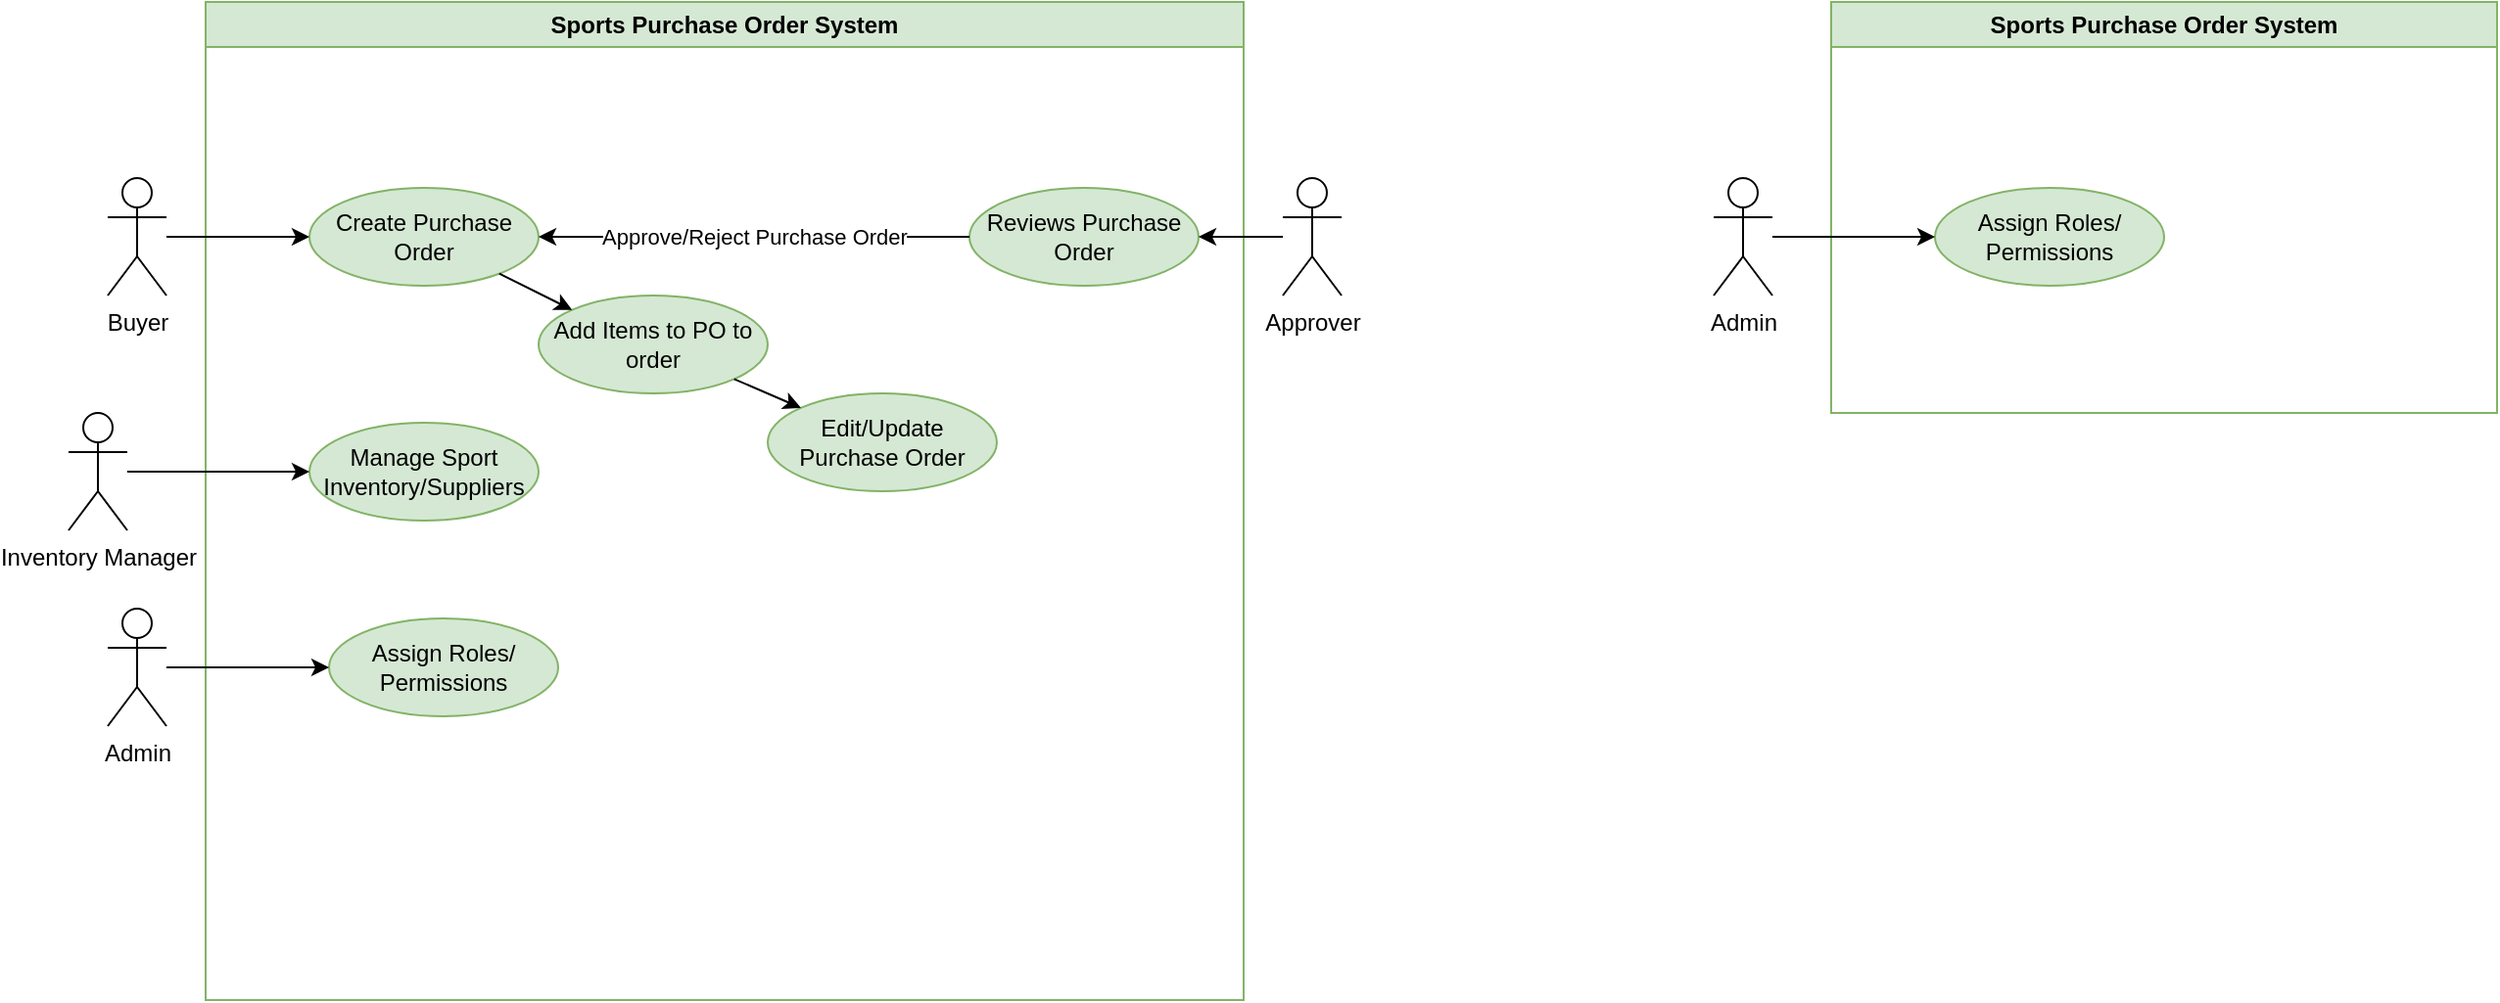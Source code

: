 <mxfile version="26.1.1">
  <diagram name="Page-1" id="9TuByx7-vyfJ2c3Vqewd">
    <mxGraphModel dx="1158" dy="628" grid="1" gridSize="10" guides="1" tooltips="1" connect="1" arrows="1" fold="1" page="1" pageScale="1" pageWidth="827" pageHeight="1169" math="0" shadow="0">
      <root>
        <mxCell id="0" />
        <mxCell id="1" parent="0" />
        <mxCell id="y8Js765iOle-kLW56YUG-2" value="Sports Purchase Order System" style="swimlane;whiteSpace=wrap;html=1;fillColor=#d5e8d4;strokeColor=#82b366;" vertex="1" parent="1">
          <mxGeometry x="300" y="60" width="530" height="510" as="geometry" />
        </mxCell>
        <mxCell id="y8Js765iOle-kLW56YUG-4" value="Create Purchase Order" style="ellipse;whiteSpace=wrap;html=1;fillColor=#d5e8d4;strokeColor=#82b366;" vertex="1" parent="y8Js765iOle-kLW56YUG-2">
          <mxGeometry x="53" y="95" width="117" height="50" as="geometry" />
        </mxCell>
        <mxCell id="y8Js765iOle-kLW56YUG-8" value="Add Items to PO to order" style="ellipse;whiteSpace=wrap;html=1;fillColor=#d5e8d4;strokeColor=#82b366;" vertex="1" parent="y8Js765iOle-kLW56YUG-2">
          <mxGeometry x="170" y="150" width="117" height="50" as="geometry" />
        </mxCell>
        <mxCell id="y8Js765iOle-kLW56YUG-9" value="" style="endArrow=classic;html=1;rounded=0;entryX=0;entryY=0;entryDx=0;entryDy=0;" edge="1" parent="y8Js765iOle-kLW56YUG-2" source="y8Js765iOle-kLW56YUG-4" target="y8Js765iOle-kLW56YUG-8">
          <mxGeometry width="50" height="50" relative="1" as="geometry">
            <mxPoint x="150" y="210" as="sourcePoint" />
            <mxPoint x="200" y="160" as="targetPoint" />
          </mxGeometry>
        </mxCell>
        <mxCell id="y8Js765iOle-kLW56YUG-11" value="Edit/Update Purchase Order" style="ellipse;whiteSpace=wrap;html=1;fillColor=#d5e8d4;strokeColor=#82b366;" vertex="1" parent="y8Js765iOle-kLW56YUG-2">
          <mxGeometry x="287" y="200" width="117" height="50" as="geometry" />
        </mxCell>
        <mxCell id="y8Js765iOle-kLW56YUG-12" value="" style="endArrow=classic;html=1;rounded=0;exitX=1;exitY=1;exitDx=0;exitDy=0;" edge="1" parent="y8Js765iOle-kLW56YUG-2" source="y8Js765iOle-kLW56YUG-8" target="y8Js765iOle-kLW56YUG-11">
          <mxGeometry width="50" height="50" relative="1" as="geometry">
            <mxPoint x="220" y="230" as="sourcePoint" />
            <mxPoint x="270" y="180" as="targetPoint" />
          </mxGeometry>
        </mxCell>
        <mxCell id="y8Js765iOle-kLW56YUG-17" value="Reviews Purchase Order" style="ellipse;whiteSpace=wrap;html=1;fillColor=#d5e8d4;strokeColor=#82b366;" vertex="1" parent="y8Js765iOle-kLW56YUG-2">
          <mxGeometry x="390" y="95" width="117" height="50" as="geometry" />
        </mxCell>
        <mxCell id="y8Js765iOle-kLW56YUG-19" value="" style="endArrow=classic;html=1;rounded=0;exitX=0;exitY=0.5;exitDx=0;exitDy=0;entryX=1;entryY=0.5;entryDx=0;entryDy=0;" edge="1" parent="y8Js765iOle-kLW56YUG-2" source="y8Js765iOle-kLW56YUG-17" target="y8Js765iOle-kLW56YUG-4">
          <mxGeometry relative="1" as="geometry">
            <mxPoint x="190" y="120" as="sourcePoint" />
            <mxPoint x="290" y="120" as="targetPoint" />
          </mxGeometry>
        </mxCell>
        <mxCell id="y8Js765iOle-kLW56YUG-20" value="Approve/Reject Purchase Order" style="edgeLabel;resizable=0;html=1;;align=center;verticalAlign=middle;" connectable="0" vertex="1" parent="y8Js765iOle-kLW56YUG-19">
          <mxGeometry relative="1" as="geometry" />
        </mxCell>
        <mxCell id="y8Js765iOle-kLW56YUG-53" value="Manage Sport Inventory/Suppliers" style="ellipse;whiteSpace=wrap;html=1;fillColor=#d5e8d4;strokeColor=#82b366;" vertex="1" parent="y8Js765iOle-kLW56YUG-2">
          <mxGeometry x="53" y="215" width="117" height="50" as="geometry" />
        </mxCell>
        <mxCell id="y8Js765iOle-kLW56YUG-54" value="&lt;div&gt;Inventory Manager&lt;/div&gt;&lt;div&gt;&lt;br&gt;&lt;/div&gt;" style="shape=umlActor;verticalLabelPosition=bottom;verticalAlign=top;html=1;outlineConnect=0;" vertex="1" parent="y8Js765iOle-kLW56YUG-2">
          <mxGeometry x="-70" y="210" width="30" height="60" as="geometry" />
        </mxCell>
        <mxCell id="y8Js765iOle-kLW56YUG-55" value="" style="endArrow=classic;html=1;rounded=0;entryX=0;entryY=0.5;entryDx=0;entryDy=0;" edge="1" parent="y8Js765iOle-kLW56YUG-2" source="y8Js765iOle-kLW56YUG-54" target="y8Js765iOle-kLW56YUG-53">
          <mxGeometry width="50" height="50" relative="1" as="geometry">
            <mxPoint x="-140" y="270" as="sourcePoint" />
            <mxPoint x="-90" y="220" as="targetPoint" />
          </mxGeometry>
        </mxCell>
        <mxCell id="y8Js765iOle-kLW56YUG-3" value="Buyer&lt;div&gt;&lt;br&gt;&lt;/div&gt;" style="shape=umlActor;verticalLabelPosition=bottom;verticalAlign=top;html=1;outlineConnect=0;" vertex="1" parent="1">
          <mxGeometry x="250" y="150" width="30" height="60" as="geometry" />
        </mxCell>
        <mxCell id="y8Js765iOle-kLW56YUG-5" value="" style="endArrow=classic;html=1;rounded=0;entryX=0;entryY=0.5;entryDx=0;entryDy=0;" edge="1" parent="1" source="y8Js765iOle-kLW56YUG-3" target="y8Js765iOle-kLW56YUG-4">
          <mxGeometry width="50" height="50" relative="1" as="geometry">
            <mxPoint x="310" y="210" as="sourcePoint" />
            <mxPoint x="360" y="160" as="targetPoint" />
          </mxGeometry>
        </mxCell>
        <mxCell id="y8Js765iOle-kLW56YUG-13" value="Approver&lt;div&gt;&lt;br&gt;&lt;/div&gt;" style="shape=umlActor;verticalLabelPosition=bottom;verticalAlign=top;html=1;outlineConnect=0;" vertex="1" parent="1">
          <mxGeometry x="850" y="150" width="30" height="60" as="geometry" />
        </mxCell>
        <mxCell id="y8Js765iOle-kLW56YUG-18" value="" style="endArrow=classic;html=1;rounded=0;entryX=1;entryY=0.5;entryDx=0;entryDy=0;" edge="1" parent="1" source="y8Js765iOle-kLW56YUG-13" target="y8Js765iOle-kLW56YUG-17">
          <mxGeometry width="50" height="50" relative="1" as="geometry">
            <mxPoint x="510" y="210" as="sourcePoint" />
            <mxPoint x="560" y="160" as="targetPoint" />
          </mxGeometry>
        </mxCell>
        <mxCell id="y8Js765iOle-kLW56YUG-34" value="Sports Purchase Order System" style="swimlane;whiteSpace=wrap;html=1;fillColor=#d5e8d4;strokeColor=#82b366;" vertex="1" parent="1">
          <mxGeometry x="1130" y="60" width="340" height="210" as="geometry" />
        </mxCell>
        <mxCell id="y8Js765iOle-kLW56YUG-35" value="Assign Roles/ Permissions" style="ellipse;whiteSpace=wrap;html=1;fillColor=#d5e8d4;strokeColor=#82b366;" vertex="1" parent="y8Js765iOle-kLW56YUG-34">
          <mxGeometry x="53" y="95" width="117" height="50" as="geometry" />
        </mxCell>
        <mxCell id="y8Js765iOle-kLW56YUG-43" value="&lt;div&gt;Admin&lt;/div&gt;" style="shape=umlActor;verticalLabelPosition=bottom;verticalAlign=top;html=1;outlineConnect=0;" vertex="1" parent="1">
          <mxGeometry x="1070" y="150" width="30" height="60" as="geometry" />
        </mxCell>
        <mxCell id="y8Js765iOle-kLW56YUG-44" value="" style="endArrow=classic;html=1;rounded=0;entryX=0;entryY=0.5;entryDx=0;entryDy=0;" edge="1" parent="1" source="y8Js765iOle-kLW56YUG-43" target="y8Js765iOle-kLW56YUG-35">
          <mxGeometry width="50" height="50" relative="1" as="geometry">
            <mxPoint x="1000" y="210" as="sourcePoint" />
            <mxPoint x="1050" y="160" as="targetPoint" />
          </mxGeometry>
        </mxCell>
        <mxCell id="y8Js765iOle-kLW56YUG-56" value="Assign Roles/ Permissions" style="ellipse;whiteSpace=wrap;html=1;fillColor=#d5e8d4;strokeColor=#82b366;" vertex="1" parent="1">
          <mxGeometry x="363" y="375" width="117" height="50" as="geometry" />
        </mxCell>
        <mxCell id="y8Js765iOle-kLW56YUG-57" value="&lt;div&gt;Admin&lt;/div&gt;" style="shape=umlActor;verticalLabelPosition=bottom;verticalAlign=top;html=1;outlineConnect=0;" vertex="1" parent="1">
          <mxGeometry x="250" y="370" width="30" height="60" as="geometry" />
        </mxCell>
        <mxCell id="y8Js765iOle-kLW56YUG-58" value="" style="endArrow=classic;html=1;rounded=0;entryX=0;entryY=0.5;entryDx=0;entryDy=0;" edge="1" parent="1" source="y8Js765iOle-kLW56YUG-57" target="y8Js765iOle-kLW56YUG-56">
          <mxGeometry width="50" height="50" relative="1" as="geometry">
            <mxPoint x="180" y="430" as="sourcePoint" />
            <mxPoint x="230" y="380" as="targetPoint" />
          </mxGeometry>
        </mxCell>
      </root>
    </mxGraphModel>
  </diagram>
</mxfile>
